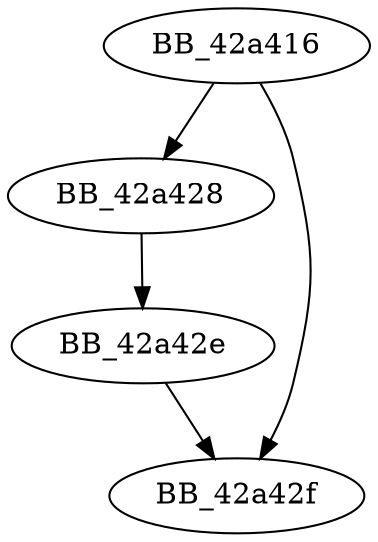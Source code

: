 DiGraph sub_42A416{
BB_42a416->BB_42a428
BB_42a416->BB_42a42f
BB_42a428->BB_42a42e
BB_42a42e->BB_42a42f
}
